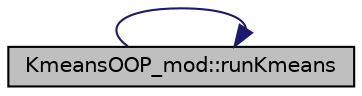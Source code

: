 digraph "KmeansOOP_mod::runKmeans"
{
 // LATEX_PDF_SIZE
  edge [fontname="Helvetica",fontsize="10",labelfontname="Helvetica",labelfontsize="10"];
  node [fontname="Helvetica",fontsize="10",shape=record];
  rankdir="RL";
  Node1 [label="KmeansOOP_mod::runKmeans",height=0.2,width=0.4,color="black", fillcolor="grey75", style="filled", fontcolor="black",tooltip="This procedure is a method of the class KmeansOOP_type. Perform the Kmeans clustering on the input da..."];
  Node1 -> Node1 [dir="back",color="midnightblue",fontsize="10",style="solid",fontname="Helvetica"];
}
